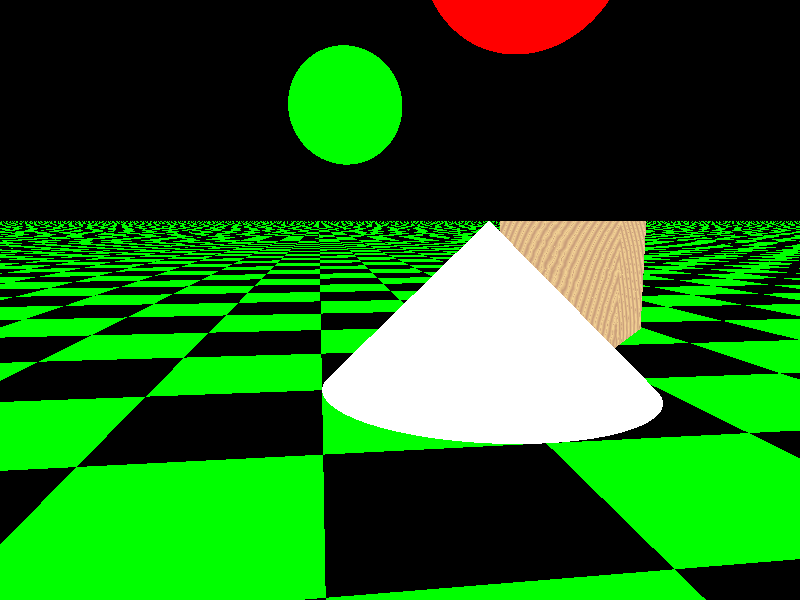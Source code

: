 #include "colors.inc"
#include "woods.inc"
  
#declare step = function(time,spot,d){
        1/(exp(-5*(time-spot)/d)+1)}
        
#declare linear_step = function(time,start,stop,d){
        (ln(exp(5*(time-start)/d)+1) -
         ln(exp(5*(time-stop)/d)+1) ) /
         (5*(stop-start)/d)
}         
  


camera {
    location <0, 1 + 3*linear_step(clock,1,2,.25) -2*step(clock,4,1),-1.5>
    look_at  <1, 0, 6>
}

light_source{ 
        <.5,5,1.5> color White
}
  
sphere {
        <.25, 2, 4>, .5
        pigment { rgb <0,1,0> }
}

sphere {
        <1.5, 3, 3>, .75
        pigment { color Red }
}        

box {
        <-1.1,0,3.7>,
        <-.1,1,4.7>
        texture {
                T_Wood23 
                rotate y*20
        }
        rotate y*40
}                

cone{
        <0,0,0>,1
        <0,1,0>,0
        pigment{color White}
        translate <1,0,2>
}

plane{
        <0,1,0>, 0
        pigment{checker color Black color Green}
}                
 